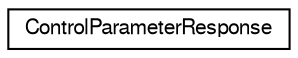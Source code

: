 digraph "Graphical Class Hierarchy"
{
  edge [fontname="FreeSans",fontsize="10",labelfontname="FreeSans",labelfontsize="10"];
  node [fontname="FreeSans",fontsize="10",shape=record];
  rankdir="LR";
  Node1 [label="ControlParameterResponse",height=0.2,width=0.4,color="black", fillcolor="white", style="filled",URL="$d4/d34/struct_control_parameter_response.html"];
}
